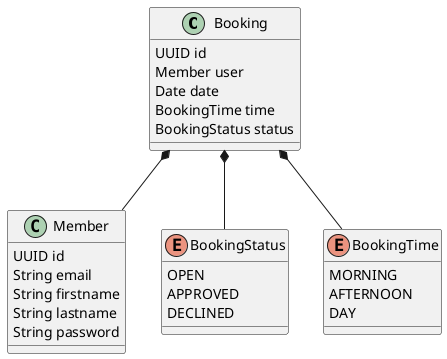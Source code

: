 @startuml
class Booking{
    UUID id
    Member user
    Date date
    BookingTime time
    BookingStatus status
}
class Member{
    UUID id
    String email
    String firstname
    String lastname
    String password
}
enum BookingStatus{
    OPEN
    APPROVED
    DECLINED
}
enum BookingTime{
    MORNING
    AFTERNOON
    DAY
}
Booking *-- Member
Booking *-- BookingStatus
Booking *-- BookingTime
@enduml
